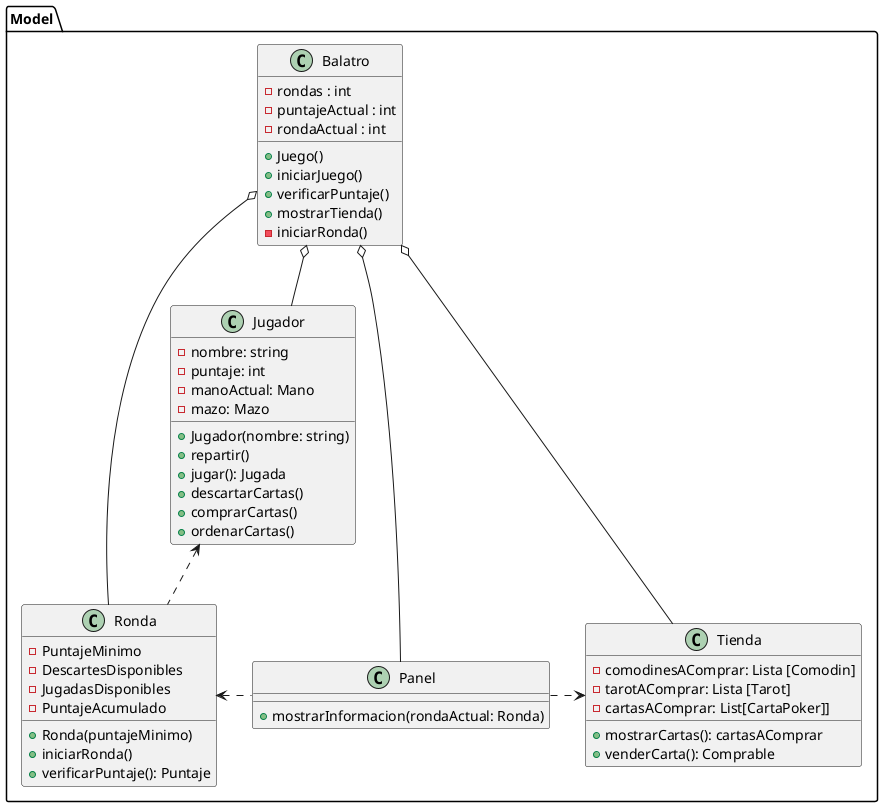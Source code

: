 @startuml

package Model {

class Balatro {
    - rondas : int
    - puntajeActual : int
    - rondaActual : int
    + Juego()
    + iniciarJuego()
    + verificarPuntaje()
    + mostrarTienda()
    - iniciarRonda()
}

class Jugador {
    - nombre: string
    - puntaje: int
    - manoActual: Mano
    - mazo: Mazo
    + Jugador(nombre: string)
    + repartir()
    + jugar(): Jugada
    + descartarCartas()
    + comprarCartas()
    + ordenarCartas()
}

class Tienda {
    - comodinesAComprar: Lista [Comodin]
    - tarotAComprar: Lista [Tarot]
    - cartasAComprar: List[CartaPoker]]
    + mostrarCartas(): cartasAComprar
    + venderCarta(): Comprable
}

class Ronda {
    - PuntajeMinimo
    - DescartesDisponibles
    - JugadasDisponibles
    - PuntajeAcumulado
    + Ronda(puntajeMinimo)
    + iniciarRonda()
    + verificarPuntaje(): Puntaje
}

class Panel {
    + mostrarInformacion(rondaActual: Ronda)
}

Balatro o-- Jugador
Balatro o-- Tienda
Balatro o-- Ronda
Balatro o-- Panel
Ronda .up.> Jugador
Panel .left.> Ronda
Panel .right.> Tienda
}
@enduml
